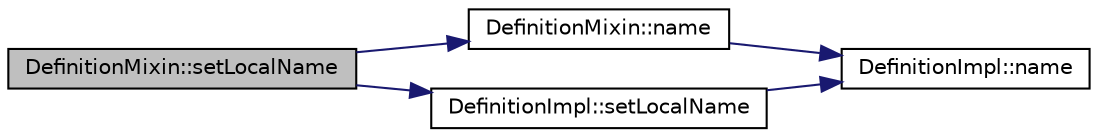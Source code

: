 digraph "DefinitionMixin::setLocalName"
{
 // LATEX_PDF_SIZE
  edge [fontname="Helvetica",fontsize="10",labelfontname="Helvetica",labelfontsize="10"];
  node [fontname="Helvetica",fontsize="10",shape=record];
  rankdir="LR";
  Node1 [label="DefinitionMixin::setLocalName",height=0.2,width=0.4,color="black", fillcolor="grey75", style="filled", fontcolor="black",tooltip=" "];
  Node1 -> Node2 [color="midnightblue",fontsize="10",style="solid",fontname="Helvetica"];
  Node2 [label="DefinitionMixin::name",height=0.2,width=0.4,color="black", fillcolor="white", style="filled",URL="$classDefinitionMixin.html#a03a95195d1616701c67a11d38b2b22bf",tooltip=" "];
  Node2 -> Node3 [color="midnightblue",fontsize="10",style="solid",fontname="Helvetica"];
  Node3 [label="DefinitionImpl::name",height=0.2,width=0.4,color="black", fillcolor="white", style="filled",URL="$classDefinitionImpl.html#a74ef9c81f02bb1ffaf62ba31239750c4",tooltip=" "];
  Node1 -> Node4 [color="midnightblue",fontsize="10",style="solid",fontname="Helvetica"];
  Node4 [label="DefinitionImpl::setLocalName",height=0.2,width=0.4,color="black", fillcolor="white", style="filled",URL="$classDefinitionImpl.html#a585319005802b1937c54f4a2e80df0a0",tooltip=" "];
  Node4 -> Node3 [color="midnightblue",fontsize="10",style="solid",fontname="Helvetica"];
}
